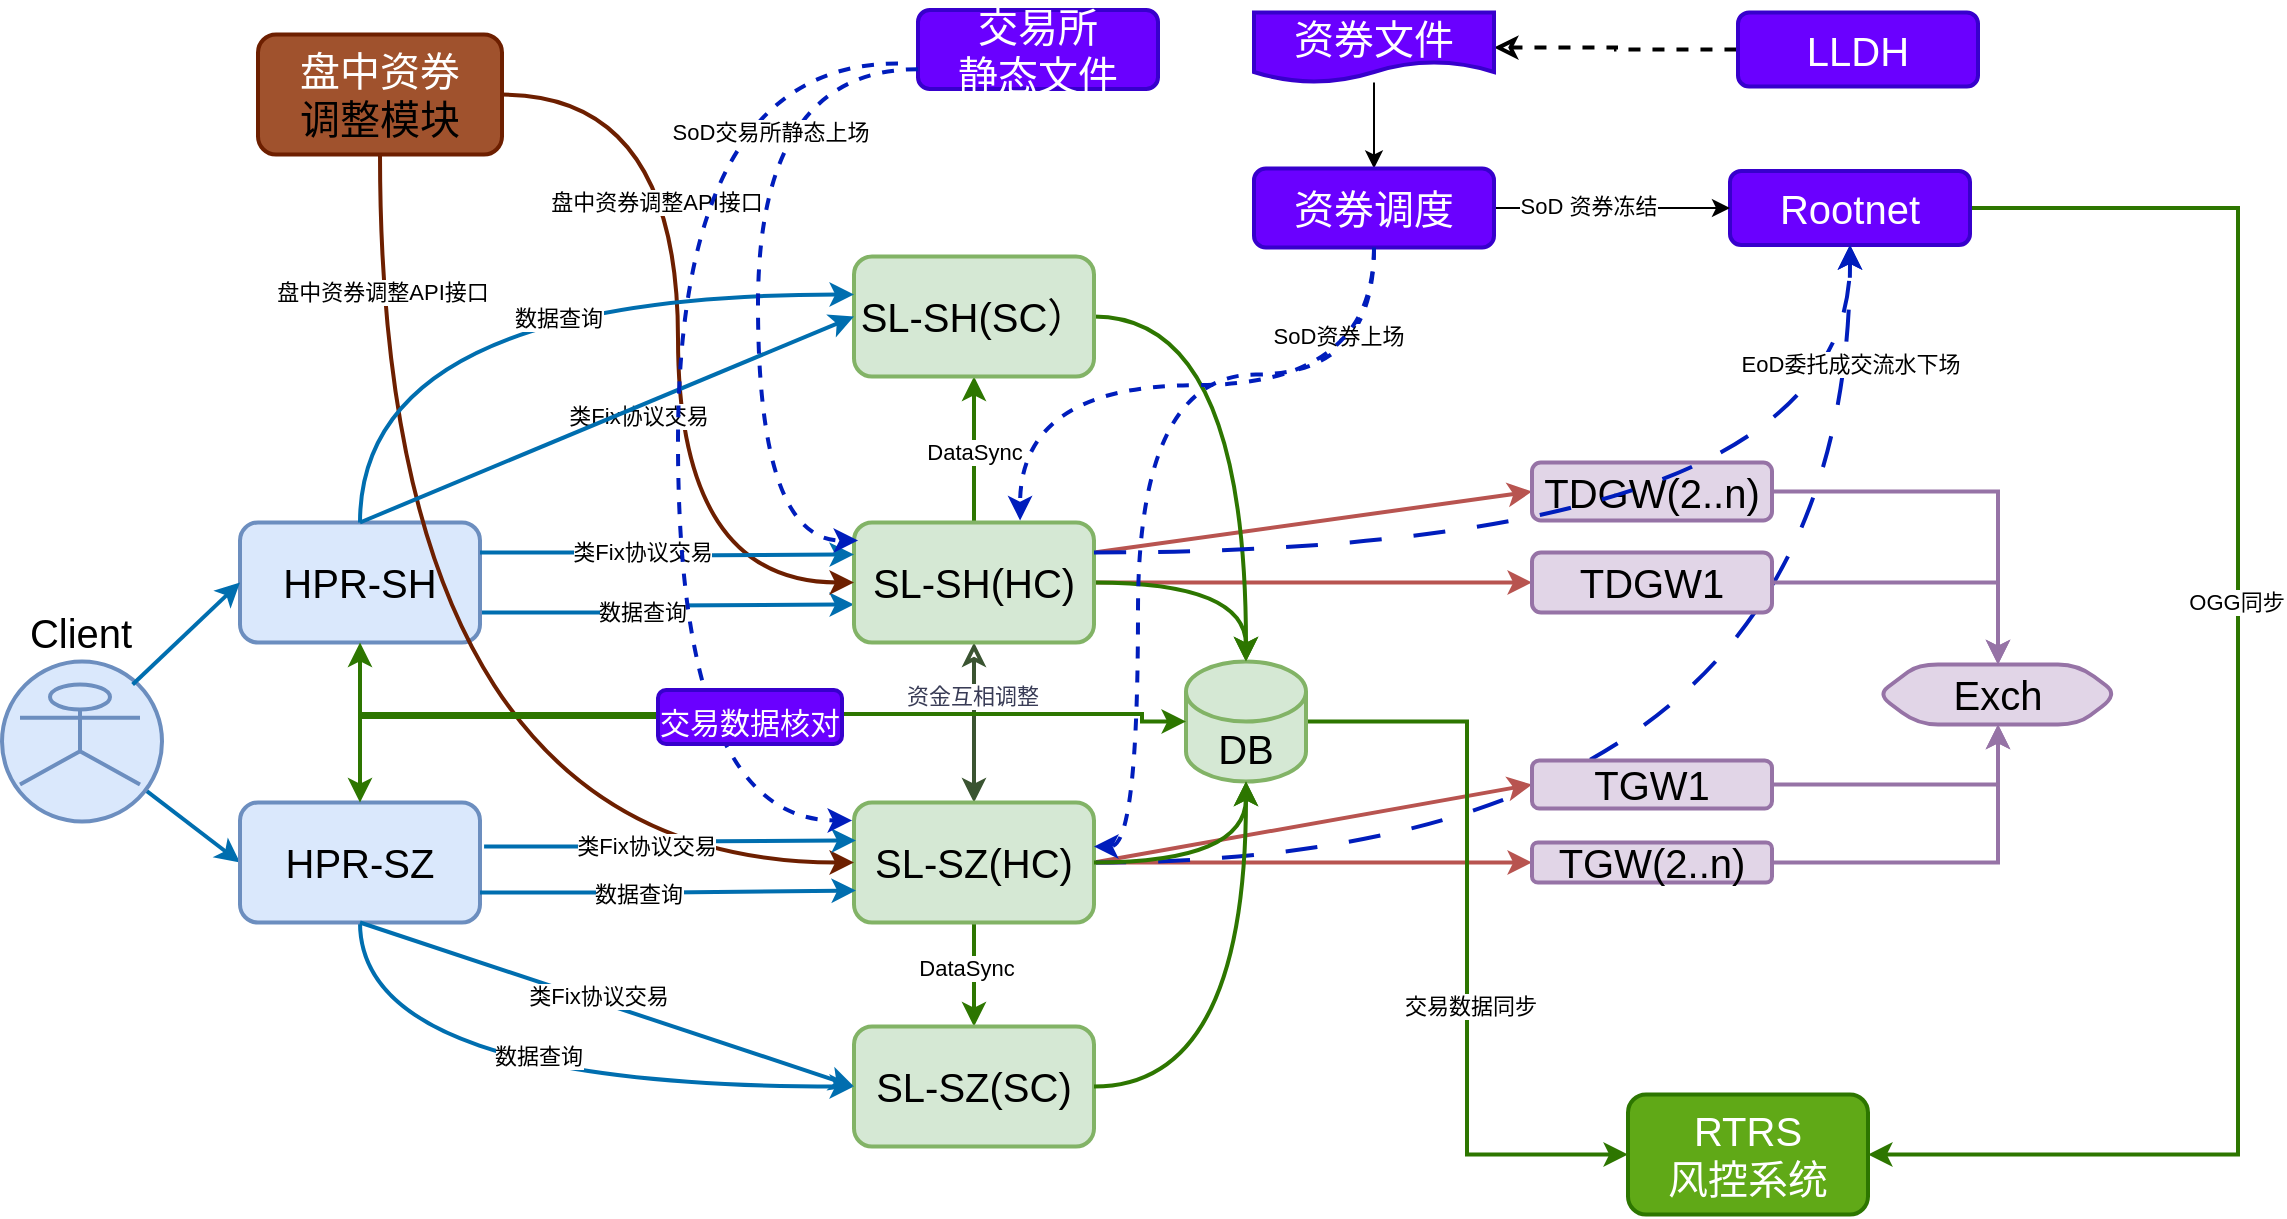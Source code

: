 <mxfile version="27.1.4">
  <diagram name="第 3 页" id="JQE3b3XVvgM51j2w5bJz">
    <mxGraphModel dx="1426" dy="733" grid="1" gridSize="10" guides="1" tooltips="1" connect="1" arrows="1" fold="1" page="1" pageScale="1" pageWidth="827" pageHeight="1169" math="0" shadow="0">
      <root>
        <mxCell id="0" />
        <mxCell id="1" parent="0" />
        <mxCell id="u6jnRW_ClpUP_fBk6Z5D-1" style="rounded=0;orthogonalLoop=1;jettySize=auto;html=1;entryX=0;entryY=0.5;entryDx=0;entryDy=0;strokeWidth=2;fontSize=20;labelBackgroundColor=light-dark(#288be2, #ededed);fillColor=#1ba1e2;strokeColor=#006EAF;" edge="1" parent="1" source="u6jnRW_ClpUP_fBk6Z5D-2" target="u6jnRW_ClpUP_fBk6Z5D-8">
          <mxGeometry relative="1" as="geometry" />
        </mxCell>
        <mxCell id="u6jnRW_ClpUP_fBk6Z5D-2" value="" style="ellipse;whiteSpace=wrap;html=1;aspect=fixed;strokeWidth=2;fontSize=20;fillColor=#dae8fc;strokeColor=#6c8ebf;" vertex="1" parent="1">
          <mxGeometry x="40" y="365.75" width="80" height="80" as="geometry" />
        </mxCell>
        <mxCell id="u6jnRW_ClpUP_fBk6Z5D-3" value="" style="edgeStyle=orthogonalEdgeStyle;rounded=0;orthogonalLoop=1;jettySize=auto;html=1;strokeWidth=2;fontSize=20;exitX=1;exitY=0.75;exitDx=0;exitDy=0;labelBackgroundColor=light-dark(#288be2, #ededed);fillColor=#1ba1e2;strokeColor=#006EAF;" edge="1" parent="1" source="u6jnRW_ClpUP_fBk6Z5D-6">
          <mxGeometry relative="1" as="geometry">
            <mxPoint x="345" y="337.25" as="sourcePoint" />
            <mxPoint x="466" y="337.25" as="targetPoint" />
          </mxGeometry>
        </mxCell>
        <mxCell id="u6jnRW_ClpUP_fBk6Z5D-4" value="&lt;span style=&quot;color: rgba(0, 0, 0, 0); font-family: monospace; font-size: 0px; text-align: start; background-color: rgb(236, 236, 236);&quot;&gt;%3CmxGraphModel%3E%3Croot%3E%3CmxCell%20id%3D%220%22%2F%3E%3CmxCell%20id%3D%221%22%20parent%3D%220%22%2F%3E%3CmxCell%20id%3D%222%22%20value%3D%22TCP%E4%BA%A4%E6%98%93%22%20style%3D%22edgeLabel%3Bhtml%3D1%3Balign%3Dcenter%3BverticalAlign%3Dmiddle%3Bresizable%3D0%3Bpoints%3D%5B%5D%3B%22%20vertex%3D%221%22%20connectable%3D%220%22%20parent%3D%221%22%3E%3CmxGeometry%20x%3D%22373%22%20y%3D%22399%22%20as%3D%22geometry%22%2F%3E%3C%2FmxCell%3E%3C%2Froot%3E%3C%2FmxGraphModel%3E&lt;/span&gt;" style="edgeLabel;html=1;align=center;verticalAlign=middle;resizable=0;points=[];" vertex="1" connectable="0" parent="u6jnRW_ClpUP_fBk6Z5D-3">
          <mxGeometry x="-0.141" y="2" relative="1" as="geometry">
            <mxPoint as="offset" />
          </mxGeometry>
        </mxCell>
        <mxCell id="u6jnRW_ClpUP_fBk6Z5D-5" value="数据查询" style="edgeLabel;html=1;align=center;verticalAlign=middle;resizable=0;points=[];" vertex="1" connectable="0" parent="u6jnRW_ClpUP_fBk6Z5D-3">
          <mxGeometry x="-0.24" y="1" relative="1" as="geometry">
            <mxPoint x="8" as="offset" />
          </mxGeometry>
        </mxCell>
        <mxCell id="u6jnRW_ClpUP_fBk6Z5D-6" value="&lt;font&gt;HPR-SH&lt;/font&gt;" style="rounded=1;whiteSpace=wrap;html=1;strokeWidth=2;fontSize=20;fillColor=#dae8fc;strokeColor=#6c8ebf;" vertex="1" parent="1">
          <mxGeometry x="159" y="296.25" width="120" height="60" as="geometry" />
        </mxCell>
        <mxCell id="u6jnRW_ClpUP_fBk6Z5D-7" style="edgeStyle=orthogonalEdgeStyle;rounded=0;orthogonalLoop=1;jettySize=auto;html=1;curved=1;exitX=0.5;exitY=1;exitDx=0;exitDy=0;entryX=0;entryY=0.5;entryDx=0;entryDy=0;strokeWidth=2;labelBackgroundColor=light-dark(#288be2, #ededed);fillColor=#1ba1e2;strokeColor=#006EAF;" edge="1" parent="1" source="u6jnRW_ClpUP_fBk6Z5D-8" target="u6jnRW_ClpUP_fBk6Z5D-48">
          <mxGeometry relative="1" as="geometry">
            <mxPoint x="518" y="642.25" as="targetPoint" />
          </mxGeometry>
        </mxCell>
        <mxCell id="u6jnRW_ClpUP_fBk6Z5D-8" value="&lt;font&gt;HPR-SZ&lt;/font&gt;" style="rounded=1;whiteSpace=wrap;html=1;strokeWidth=2;fontSize=20;fillColor=#dae8fc;strokeColor=#6c8ebf;" vertex="1" parent="1">
          <mxGeometry x="159" y="436.25" width="120" height="60" as="geometry" />
        </mxCell>
        <mxCell id="u6jnRW_ClpUP_fBk6Z5D-9" value="" style="edgeStyle=orthogonalEdgeStyle;rounded=0;orthogonalLoop=1;jettySize=auto;html=1;strokeWidth=2;fontSize=20;fillColor=#f8cecc;strokeColor=#b85450;" edge="1" parent="1" source="u6jnRW_ClpUP_fBk6Z5D-16" target="u6jnRW_ClpUP_fBk6Z5D-23">
          <mxGeometry relative="1" as="geometry" />
        </mxCell>
        <mxCell id="u6jnRW_ClpUP_fBk6Z5D-10" value="" style="edgeStyle=orthogonalEdgeStyle;rounded=0;orthogonalLoop=1;jettySize=auto;html=1;strokeWidth=2;fillColor=#60a917;strokeColor=#2D7600;" edge="1" parent="1" source="u6jnRW_ClpUP_fBk6Z5D-16" target="u6jnRW_ClpUP_fBk6Z5D-47">
          <mxGeometry relative="1" as="geometry" />
        </mxCell>
        <mxCell id="u6jnRW_ClpUP_fBk6Z5D-11" value="DataSync" style="edgeLabel;html=1;align=center;verticalAlign=middle;resizable=0;points=[];" vertex="1" connectable="0" parent="u6jnRW_ClpUP_fBk6Z5D-10">
          <mxGeometry x="0.125" relative="1" as="geometry">
            <mxPoint y="5" as="offset" />
          </mxGeometry>
        </mxCell>
        <mxCell id="u6jnRW_ClpUP_fBk6Z5D-12" style="rounded=0;orthogonalLoop=1;jettySize=auto;html=1;exitX=1;exitY=0.5;exitDx=0;exitDy=0;entryX=0.5;entryY=0;entryDx=0;entryDy=0;entryPerimeter=0;edgeStyle=orthogonalEdgeStyle;curved=1;strokeWidth=2;fillColor=#60a917;strokeColor=#2D7600;" edge="1" parent="1" source="u6jnRW_ClpUP_fBk6Z5D-16" target="u6jnRW_ClpUP_fBk6Z5D-36">
          <mxGeometry relative="1" as="geometry">
            <mxPoint x="628" y="362.25" as="targetPoint" />
          </mxGeometry>
        </mxCell>
        <mxCell id="u6jnRW_ClpUP_fBk6Z5D-13" style="rounded=0;orthogonalLoop=1;jettySize=auto;html=1;exitX=1;exitY=0.25;exitDx=0;exitDy=0;entryX=0;entryY=0.5;entryDx=0;entryDy=0;strokeWidth=2;fillColor=#f8cecc;strokeColor=#b85450;" edge="1" parent="1" source="u6jnRW_ClpUP_fBk6Z5D-16" target="u6jnRW_ClpUP_fBk6Z5D-69">
          <mxGeometry relative="1" as="geometry" />
        </mxCell>
        <mxCell id="u6jnRW_ClpUP_fBk6Z5D-14" style="edgeStyle=orthogonalEdgeStyle;rounded=0;orthogonalLoop=1;jettySize=auto;html=1;exitX=0.5;exitY=1;exitDx=0;exitDy=0;entryX=0.5;entryY=0;entryDx=0;entryDy=0;strokeColor=#3A5431;fontColor=#393C56;fillColor=#6d8764;strokeWidth=2;startArrow=classic;startFill=0;" edge="1" parent="1" source="u6jnRW_ClpUP_fBk6Z5D-16" target="u6jnRW_ClpUP_fBk6Z5D-21">
          <mxGeometry relative="1" as="geometry" />
        </mxCell>
        <mxCell id="u6jnRW_ClpUP_fBk6Z5D-15" value="资金互相调整" style="edgeLabel;html=1;align=center;verticalAlign=middle;resizable=0;points=[];strokeColor=#E07A5F;fontColor=#393C56;fillColor=#F2CC8F;" vertex="1" connectable="0" parent="u6jnRW_ClpUP_fBk6Z5D-14">
          <mxGeometry x="-0.35" y="-1" relative="1" as="geometry">
            <mxPoint as="offset" />
          </mxGeometry>
        </mxCell>
        <mxCell id="u6jnRW_ClpUP_fBk6Z5D-16" value="SL-SH(HC)" style="whiteSpace=wrap;html=1;rounded=1;strokeWidth=2;fontSize=20;fillColor=#d5e8d4;strokeColor=#82b366;" vertex="1" parent="1">
          <mxGeometry x="466" y="296.25" width="120" height="60" as="geometry" />
        </mxCell>
        <mxCell id="u6jnRW_ClpUP_fBk6Z5D-17" value="" style="edgeStyle=orthogonalEdgeStyle;rounded=0;orthogonalLoop=1;jettySize=auto;html=1;strokeWidth=2;fontSize=20;fillColor=#f8cecc;strokeColor=#b85450;" edge="1" parent="1" source="u6jnRW_ClpUP_fBk6Z5D-21" target="u6jnRW_ClpUP_fBk6Z5D-25">
          <mxGeometry relative="1" as="geometry" />
        </mxCell>
        <mxCell id="u6jnRW_ClpUP_fBk6Z5D-18" value="" style="edgeStyle=orthogonalEdgeStyle;rounded=0;orthogonalLoop=1;jettySize=auto;html=1;strokeWidth=2;fillColor=#60a917;strokeColor=#2D7600;" edge="1" parent="1" source="u6jnRW_ClpUP_fBk6Z5D-21" target="u6jnRW_ClpUP_fBk6Z5D-48">
          <mxGeometry relative="1" as="geometry" />
        </mxCell>
        <mxCell id="u6jnRW_ClpUP_fBk6Z5D-19" style="rounded=0;orthogonalLoop=1;jettySize=auto;html=1;exitX=1;exitY=0.5;exitDx=0;exitDy=0;entryX=0;entryY=0.5;entryDx=0;entryDy=0;strokeWidth=2;fillColor=#f8cecc;strokeColor=#b85450;" edge="1" parent="1" source="u6jnRW_ClpUP_fBk6Z5D-21" target="u6jnRW_ClpUP_fBk6Z5D-71">
          <mxGeometry relative="1" as="geometry" />
        </mxCell>
        <mxCell id="u6jnRW_ClpUP_fBk6Z5D-20" style="edgeStyle=orthogonalEdgeStyle;rounded=0;orthogonalLoop=1;jettySize=auto;html=1;exitX=1;exitY=0.5;exitDx=0;exitDy=0;entryX=0.5;entryY=1;entryDx=0;entryDy=0;curved=1;dashed=1;dashPattern=8 8;strokeWidth=2;fillColor=#0050ef;strokeColor=#001DBC;" edge="1" parent="1" source="u6jnRW_ClpUP_fBk6Z5D-21" target="u6jnRW_ClpUP_fBk6Z5D-33">
          <mxGeometry relative="1" as="geometry" />
        </mxCell>
        <mxCell id="u6jnRW_ClpUP_fBk6Z5D-21" value="SL-SZ(HC)" style="whiteSpace=wrap;html=1;rounded=1;strokeWidth=2;fontSize=20;fillColor=#d5e8d4;strokeColor=#82b366;" vertex="1" parent="1">
          <mxGeometry x="466" y="436.25" width="120" height="60" as="geometry" />
        </mxCell>
        <mxCell id="u6jnRW_ClpUP_fBk6Z5D-22" value="" style="edgeStyle=orthogonalEdgeStyle;rounded=0;orthogonalLoop=1;jettySize=auto;html=1;entryX=0.5;entryY=0;entryDx=0;entryDy=0;strokeWidth=2;fontSize=20;fillColor=#e1d5e7;strokeColor=#9673a6;" edge="1" parent="1" source="u6jnRW_ClpUP_fBk6Z5D-23" target="u6jnRW_ClpUP_fBk6Z5D-26">
          <mxGeometry relative="1" as="geometry" />
        </mxCell>
        <mxCell id="u6jnRW_ClpUP_fBk6Z5D-23" value="TDGW1" style="whiteSpace=wrap;html=1;rounded=1;strokeWidth=2;fontSize=20;fillColor=#e1d5e7;strokeColor=#9673a6;" vertex="1" parent="1">
          <mxGeometry x="805" y="311.25" width="120" height="30" as="geometry" />
        </mxCell>
        <mxCell id="u6jnRW_ClpUP_fBk6Z5D-24" style="edgeStyle=orthogonalEdgeStyle;rounded=0;orthogonalLoop=1;jettySize=auto;html=1;entryX=0.5;entryY=1;entryDx=0;entryDy=0;strokeWidth=2;fontSize=20;fillColor=#e1d5e7;strokeColor=#9673a6;" edge="1" parent="1" source="u6jnRW_ClpUP_fBk6Z5D-25" target="u6jnRW_ClpUP_fBk6Z5D-26">
          <mxGeometry relative="1" as="geometry" />
        </mxCell>
        <mxCell id="u6jnRW_ClpUP_fBk6Z5D-25" value="TGW(2..n)" style="whiteSpace=wrap;html=1;rounded=1;strokeWidth=2;fontSize=20;fillColor=#e1d5e7;strokeColor=#9673a6;" vertex="1" parent="1">
          <mxGeometry x="805" y="456.25" width="120" height="20" as="geometry" />
        </mxCell>
        <mxCell id="u6jnRW_ClpUP_fBk6Z5D-26" value="Exch" style="shape=hexagon;perimeter=hexagonPerimeter2;whiteSpace=wrap;html=1;fixedSize=1;rounded=1;strokeWidth=2;fontSize=20;fillColor=#e1d5e7;strokeColor=#9673a6;" vertex="1" parent="1">
          <mxGeometry x="978" y="367.25" width="120" height="30" as="geometry" />
        </mxCell>
        <mxCell id="u6jnRW_ClpUP_fBk6Z5D-27" value="" style="edgeStyle=orthogonalEdgeStyle;rounded=0;orthogonalLoop=1;jettySize=auto;html=1;strokeWidth=2;fontSize=20;startArrow=classic;startFill=0;endArrow=none;dashed=1;" edge="1" parent="1" source="u6jnRW_ClpUP_fBk6Z5D-29" target="u6jnRW_ClpUP_fBk6Z5D-30">
          <mxGeometry relative="1" as="geometry" />
        </mxCell>
        <mxCell id="u6jnRW_ClpUP_fBk6Z5D-28" value="" style="edgeStyle=orthogonalEdgeStyle;rounded=0;orthogonalLoop=1;jettySize=auto;html=1;" edge="1" parent="1" source="u6jnRW_ClpUP_fBk6Z5D-29" target="u6jnRW_ClpUP_fBk6Z5D-65">
          <mxGeometry relative="1" as="geometry" />
        </mxCell>
        <mxCell id="u6jnRW_ClpUP_fBk6Z5D-29" value="资券文件" style="shape=document;whiteSpace=wrap;html=1;boundedLbl=1;rounded=1;strokeWidth=2;fontSize=20;fillColor=#6a00ff;fontColor=#ffffff;strokeColor=#3700CC;" vertex="1" parent="1">
          <mxGeometry x="666" y="41.25" width="120" height="35" as="geometry" />
        </mxCell>
        <mxCell id="u6jnRW_ClpUP_fBk6Z5D-30" value="LLDH" style="whiteSpace=wrap;html=1;rounded=1;strokeWidth=2;fontSize=20;fillColor=#6a00ff;fontColor=#ffffff;strokeColor=#3700CC;" vertex="1" parent="1">
          <mxGeometry x="908" y="41.25" width="120" height="37" as="geometry" />
        </mxCell>
        <mxCell id="u6jnRW_ClpUP_fBk6Z5D-31" style="edgeStyle=orthogonalEdgeStyle;rounded=0;orthogonalLoop=1;jettySize=auto;html=1;entryX=1;entryY=0.5;entryDx=0;entryDy=0;exitX=1;exitY=0.5;exitDx=0;exitDy=0;strokeWidth=2;fillColor=#60a917;strokeColor=#2D7600;" edge="1" parent="1" source="u6jnRW_ClpUP_fBk6Z5D-33" target="u6jnRW_ClpUP_fBk6Z5D-39">
          <mxGeometry relative="1" as="geometry">
            <Array as="points">
              <mxPoint x="1158" y="139.25" />
              <mxPoint x="1158" y="612.25" />
            </Array>
          </mxGeometry>
        </mxCell>
        <mxCell id="u6jnRW_ClpUP_fBk6Z5D-32" value="OGG同步" style="edgeLabel;html=1;align=center;verticalAlign=middle;resizable=0;points=[];" vertex="1" connectable="0" parent="u6jnRW_ClpUP_fBk6Z5D-31">
          <mxGeometry x="-0.166" y="-1" relative="1" as="geometry">
            <mxPoint as="offset" />
          </mxGeometry>
        </mxCell>
        <mxCell id="u6jnRW_ClpUP_fBk6Z5D-33" value="Rootnet" style="whiteSpace=wrap;html=1;rounded=1;strokeWidth=2;fontSize=20;fillColor=#6a00ff;fontColor=#ffffff;strokeColor=#3700CC;" vertex="1" parent="1">
          <mxGeometry x="904" y="120.5" width="120" height="37" as="geometry" />
        </mxCell>
        <mxCell id="u6jnRW_ClpUP_fBk6Z5D-34" style="edgeStyle=orthogonalEdgeStyle;rounded=0;orthogonalLoop=1;jettySize=auto;html=1;entryX=0;entryY=0.5;entryDx=0;entryDy=0;exitX=1;exitY=0.5;exitDx=0;exitDy=0;exitPerimeter=0;strokeWidth=2;fillColor=#60a917;strokeColor=#2D7600;" edge="1" parent="1" source="u6jnRW_ClpUP_fBk6Z5D-36" target="u6jnRW_ClpUP_fBk6Z5D-39">
          <mxGeometry relative="1" as="geometry" />
        </mxCell>
        <mxCell id="u6jnRW_ClpUP_fBk6Z5D-35" value="交易数据同步" style="edgeLabel;html=1;align=center;verticalAlign=middle;resizable=0;points=[];" vertex="1" connectable="0" parent="u6jnRW_ClpUP_fBk6Z5D-34">
          <mxGeometry x="0.178" y="1" relative="1" as="geometry">
            <mxPoint as="offset" />
          </mxGeometry>
        </mxCell>
        <mxCell id="u6jnRW_ClpUP_fBk6Z5D-36" value="DB" style="shape=cylinder3;whiteSpace=wrap;html=1;boundedLbl=1;backgroundOutline=1;size=15;strokeWidth=2;fontSize=20;fillColor=#d5e8d4;strokeColor=#82b366;" vertex="1" parent="1">
          <mxGeometry x="632" y="365.75" width="60" height="60" as="geometry" />
        </mxCell>
        <mxCell id="u6jnRW_ClpUP_fBk6Z5D-37" style="rounded=0;orthogonalLoop=1;jettySize=auto;html=1;entryX=0;entryY=0.5;entryDx=0;entryDy=0;strokeWidth=2;fontSize=20;labelBackgroundColor=light-dark(#288be2, #ededed);fillColor=#1ba1e2;strokeColor=#006EAF;" edge="1" parent="1" source="u6jnRW_ClpUP_fBk6Z5D-38" target="u6jnRW_ClpUP_fBk6Z5D-6">
          <mxGeometry relative="1" as="geometry" />
        </mxCell>
        <mxCell id="u6jnRW_ClpUP_fBk6Z5D-38" value="" style="whiteSpace=wrap;html=1;rounded=1;shape=umlActor;verticalLabelPosition=bottom;verticalAlign=top;outlineConnect=0;strokeWidth=2;fontSize=20;fillColor=#dae8fc;strokeColor=#6c8ebf;" vertex="1" parent="1">
          <mxGeometry x="49" y="377.25" width="60" height="50" as="geometry" />
        </mxCell>
        <mxCell id="u6jnRW_ClpUP_fBk6Z5D-39" value="RTRS&lt;div&gt;风控系统&lt;/div&gt;" style="whiteSpace=wrap;html=1;rounded=1;strokeWidth=2;fontSize=20;fillColor=#60a917;fontColor=#ffffff;strokeColor=#2D7600;" vertex="1" parent="1">
          <mxGeometry x="853" y="582.25" width="120" height="60" as="geometry" />
        </mxCell>
        <mxCell id="u6jnRW_ClpUP_fBk6Z5D-40" value="Client" style="text;html=1;align=center;verticalAlign=middle;resizable=0;points=[];autosize=1;strokeColor=none;fillColor=none;fontSize=20;" vertex="1" parent="1">
          <mxGeometry x="44" y="330.75" width="70" height="40" as="geometry" />
        </mxCell>
        <mxCell id="u6jnRW_ClpUP_fBk6Z5D-41" style="edgeStyle=orthogonalEdgeStyle;rounded=0;orthogonalLoop=1;jettySize=auto;html=1;entryX=0;entryY=0.5;entryDx=0;entryDy=0;curved=1;strokeWidth=2;fillColor=#a0522d;strokeColor=#6D1F00;" edge="1" parent="1" source="u6jnRW_ClpUP_fBk6Z5D-45" target="u6jnRW_ClpUP_fBk6Z5D-16">
          <mxGeometry relative="1" as="geometry" />
        </mxCell>
        <mxCell id="u6jnRW_ClpUP_fBk6Z5D-42" value="盘中资券调整API接口" style="edgeLabel;html=1;align=center;verticalAlign=middle;resizable=0;points=[];" vertex="1" connectable="0" parent="u6jnRW_ClpUP_fBk6Z5D-41">
          <mxGeometry x="-0.329" y="-11" relative="1" as="geometry">
            <mxPoint as="offset" />
          </mxGeometry>
        </mxCell>
        <mxCell id="u6jnRW_ClpUP_fBk6Z5D-43" style="edgeStyle=orthogonalEdgeStyle;rounded=0;orthogonalLoop=1;jettySize=auto;html=1;exitX=0.5;exitY=1;exitDx=0;exitDy=0;entryX=0;entryY=0.5;entryDx=0;entryDy=0;curved=1;strokeWidth=2;fillColor=#a0522d;strokeColor=#6D1F00;" edge="1" parent="1" source="u6jnRW_ClpUP_fBk6Z5D-45" target="u6jnRW_ClpUP_fBk6Z5D-21">
          <mxGeometry relative="1" as="geometry" />
        </mxCell>
        <mxCell id="u6jnRW_ClpUP_fBk6Z5D-44" value="盘中资券调整API接口" style="edgeLabel;html=1;align=center;verticalAlign=middle;resizable=0;points=[];" vertex="1" connectable="0" parent="u6jnRW_ClpUP_fBk6Z5D-43">
          <mxGeometry x="-0.77" y="1" relative="1" as="geometry">
            <mxPoint as="offset" />
          </mxGeometry>
        </mxCell>
        <mxCell id="u6jnRW_ClpUP_fBk6Z5D-45" value="盘中资券&lt;div&gt;&lt;span style=&quot;background-color: transparent; color: light-dark(rgb(0, 0, 0), rgb(255, 255, 255));&quot;&gt;调整&lt;/span&gt;&lt;span style=&quot;background-color: transparent; color: light-dark(rgb(0, 0, 0), rgb(255, 255, 255));&quot;&gt;模块&lt;/span&gt;&lt;/div&gt;" style="whiteSpace=wrap;html=1;fontSize=20;rounded=1;strokeWidth=2;fillColor=#a0522d;fontColor=#ffffff;strokeColor=#6D1F00;" vertex="1" parent="1">
          <mxGeometry x="168" y="52.25" width="122" height="60" as="geometry" />
        </mxCell>
        <mxCell id="u6jnRW_ClpUP_fBk6Z5D-46" style="edgeStyle=orthogonalEdgeStyle;rounded=0;orthogonalLoop=1;jettySize=auto;html=1;entryX=0.5;entryY=0;entryDx=0;entryDy=0;entryPerimeter=0;curved=1;strokeWidth=2;fillColor=#60a917;strokeColor=#2D7600;" edge="1" parent="1" source="u6jnRW_ClpUP_fBk6Z5D-47" target="u6jnRW_ClpUP_fBk6Z5D-36">
          <mxGeometry relative="1" as="geometry">
            <mxPoint x="668" y="362.25" as="targetPoint" />
          </mxGeometry>
        </mxCell>
        <mxCell id="u6jnRW_ClpUP_fBk6Z5D-47" value="SL-SH(SC）" style="whiteSpace=wrap;html=1;rounded=1;strokeWidth=2;fontSize=20;fillColor=#d5e8d4;strokeColor=#82b366;" vertex="1" parent="1">
          <mxGeometry x="466" y="163.25" width="120" height="60" as="geometry" />
        </mxCell>
        <mxCell id="u6jnRW_ClpUP_fBk6Z5D-48" value="SL-SZ(SC)" style="whiteSpace=wrap;html=1;rounded=1;strokeWidth=2;fontSize=20;fillColor=#d5e8d4;strokeColor=#82b366;" vertex="1" parent="1">
          <mxGeometry x="466" y="548.25" width="120" height="60" as="geometry" />
        </mxCell>
        <mxCell id="u6jnRW_ClpUP_fBk6Z5D-49" value="" style="edgeStyle=orthogonalEdgeStyle;rounded=0;orthogonalLoop=1;jettySize=auto;html=1;strokeWidth=2;fontSize=20;exitX=1;exitY=0.25;exitDx=0;exitDy=0;labelBackgroundColor=light-dark(#288be2, #ededed);fillColor=#1ba1e2;strokeColor=#006EAF;" edge="1" parent="1" source="u6jnRW_ClpUP_fBk6Z5D-6">
          <mxGeometry relative="1" as="geometry">
            <mxPoint x="345" y="312.25" as="sourcePoint" />
            <mxPoint x="466" y="312.25" as="targetPoint" />
          </mxGeometry>
        </mxCell>
        <mxCell id="u6jnRW_ClpUP_fBk6Z5D-50" value="类Fix协议交易" style="edgeLabel;html=1;align=center;verticalAlign=middle;resizable=0;points=[];labelBackgroundColor=default;" vertex="1" connectable="0" parent="u6jnRW_ClpUP_fBk6Z5D-49">
          <mxGeometry x="-0.273" y="1" relative="1" as="geometry">
            <mxPoint x="12" as="offset" />
          </mxGeometry>
        </mxCell>
        <mxCell id="u6jnRW_ClpUP_fBk6Z5D-51" value="" style="edgeStyle=orthogonalEdgeStyle;rounded=0;orthogonalLoop=1;jettySize=auto;html=1;strokeWidth=2;fontSize=20;exitX=0.5;exitY=0;exitDx=0;exitDy=0;curved=1;labelBackgroundColor=light-dark(#288be2, #ededed);fillColor=#1ba1e2;strokeColor=#006EAF;" edge="1" parent="1" source="u6jnRW_ClpUP_fBk6Z5D-6">
          <mxGeometry relative="1" as="geometry">
            <mxPoint x="345" y="182.25" as="sourcePoint" />
            <mxPoint x="466" y="182.25" as="targetPoint" />
            <Array as="points">
              <mxPoint x="219" y="182.25" />
            </Array>
          </mxGeometry>
        </mxCell>
        <mxCell id="u6jnRW_ClpUP_fBk6Z5D-52" value="类Fix协议交易" style="edgeLabel;html=1;align=center;verticalAlign=middle;resizable=0;points=[];" vertex="1" connectable="0" parent="u6jnRW_ClpUP_fBk6Z5D-51">
          <mxGeometry x="-0.273" y="1" relative="1" as="geometry">
            <mxPoint x="122" y="61" as="offset" />
          </mxGeometry>
        </mxCell>
        <mxCell id="u6jnRW_ClpUP_fBk6Z5D-53" value="" style="endArrow=classic;html=1;rounded=0;entryX=0;entryY=0.5;entryDx=0;entryDy=0;strokeWidth=2;exitX=0.5;exitY=0;exitDx=0;exitDy=0;labelBackgroundColor=light-dark(#288be2, #ededed);fillColor=#1ba1e2;strokeColor=#006EAF;" edge="1" parent="1" source="u6jnRW_ClpUP_fBk6Z5D-6" target="u6jnRW_ClpUP_fBk6Z5D-47">
          <mxGeometry width="50" height="50" relative="1" as="geometry">
            <mxPoint x="288" y="292.25" as="sourcePoint" />
            <mxPoint x="466" y="182.25" as="targetPoint" />
          </mxGeometry>
        </mxCell>
        <mxCell id="u6jnRW_ClpUP_fBk6Z5D-54" value="" style="edgeStyle=orthogonalEdgeStyle;rounded=0;orthogonalLoop=1;jettySize=auto;html=1;strokeWidth=2;fontSize=20;exitX=1;exitY=0.75;exitDx=0;exitDy=0;labelBackgroundColor=light-dark(#288be2, #ededed);fillColor=#1ba1e2;strokeColor=#006EAF;" edge="1" parent="1" source="u6jnRW_ClpUP_fBk6Z5D-8">
          <mxGeometry relative="1" as="geometry">
            <mxPoint x="346" y="480.25" as="sourcePoint" />
            <mxPoint x="467" y="480.25" as="targetPoint" />
          </mxGeometry>
        </mxCell>
        <mxCell id="u6jnRW_ClpUP_fBk6Z5D-55" value="&lt;span style=&quot;color: rgba(0, 0, 0, 0); font-family: monospace; font-size: 0px; text-align: start; background-color: rgb(236, 236, 236);&quot;&gt;%3CmxGraphModel%3E%3Croot%3E%3CmxCell%20id%3D%220%22%2F%3E%3CmxCell%20id%3D%221%22%20parent%3D%220%22%2F%3E%3CmxCell%20id%3D%222%22%20value%3D%22TCP%E4%BA%A4%E6%98%93%22%20style%3D%22edgeLabel%3Bhtml%3D1%3Balign%3Dcenter%3BverticalAlign%3Dmiddle%3Bresizable%3D0%3Bpoints%3D%5B%5D%3B%22%20vertex%3D%221%22%20connectable%3D%220%22%20parent%3D%221%22%3E%3CmxGeometry%20x%3D%22373%22%20y%3D%22399%22%20as%3D%22geometry%22%2F%3E%3C%2FmxCell%3E%3C%2Froot%3E%3C%2FmxGraphModel%3E&lt;/span&gt;" style="edgeLabel;html=1;align=center;verticalAlign=middle;resizable=0;points=[];" vertex="1" connectable="0" parent="u6jnRW_ClpUP_fBk6Z5D-54">
          <mxGeometry x="-0.141" y="2" relative="1" as="geometry">
            <mxPoint as="offset" />
          </mxGeometry>
        </mxCell>
        <mxCell id="u6jnRW_ClpUP_fBk6Z5D-56" value="" style="edgeStyle=orthogonalEdgeStyle;rounded=0;orthogonalLoop=1;jettySize=auto;html=1;strokeWidth=2;fontSize=20;exitX=1.017;exitY=0.367;exitDx=0;exitDy=0;exitPerimeter=0;labelBackgroundColor=light-dark(#288be2, #ededed);fillColor=#1ba1e2;strokeColor=#006EAF;" edge="1" parent="1" source="u6jnRW_ClpUP_fBk6Z5D-8">
          <mxGeometry relative="1" as="geometry">
            <mxPoint x="346" y="455.25" as="sourcePoint" />
            <mxPoint x="467" y="455.25" as="targetPoint" />
          </mxGeometry>
        </mxCell>
        <mxCell id="u6jnRW_ClpUP_fBk6Z5D-57" value="类Fix协议交易" style="edgeLabel;html=1;align=center;verticalAlign=middle;resizable=0;points=[];" vertex="1" connectable="0" parent="u6jnRW_ClpUP_fBk6Z5D-56">
          <mxGeometry x="-0.273" y="1" relative="1" as="geometry">
            <mxPoint x="12" as="offset" />
          </mxGeometry>
        </mxCell>
        <mxCell id="u6jnRW_ClpUP_fBk6Z5D-58" value="" style="endArrow=classic;html=1;rounded=0;entryX=0;entryY=0.5;entryDx=0;entryDy=0;strokeWidth=2;exitX=0.5;exitY=1;exitDx=0;exitDy=0;labelBackgroundColor=light-dark(#288be2, #ededed);fillColor=#1ba1e2;strokeColor=#006EAF;" edge="1" parent="1" source="u6jnRW_ClpUP_fBk6Z5D-8" target="u6jnRW_ClpUP_fBk6Z5D-48">
          <mxGeometry width="50" height="50" relative="1" as="geometry">
            <mxPoint x="285" y="716.25" as="sourcePoint" />
            <mxPoint x="466" y="606.25" as="targetPoint" />
          </mxGeometry>
        </mxCell>
        <mxCell id="u6jnRW_ClpUP_fBk6Z5D-59" value="DataSync" style="edgeLabel;html=1;align=center;verticalAlign=middle;resizable=0;points=[];" vertex="1" connectable="0" parent="1">
          <mxGeometry x="522" y="518.25" as="geometry" />
        </mxCell>
        <mxCell id="u6jnRW_ClpUP_fBk6Z5D-60" style="rounded=0;orthogonalLoop=1;jettySize=auto;html=1;exitX=1;exitY=0.5;exitDx=0;exitDy=0;entryX=0.5;entryY=1;entryDx=0;entryDy=0;entryPerimeter=0;edgeStyle=orthogonalEdgeStyle;curved=1;strokeWidth=2;fillColor=#60a917;strokeColor=#2D7600;" edge="1" parent="1" source="u6jnRW_ClpUP_fBk6Z5D-21" target="u6jnRW_ClpUP_fBk6Z5D-36">
          <mxGeometry relative="1" as="geometry" />
        </mxCell>
        <mxCell id="u6jnRW_ClpUP_fBk6Z5D-61" value="" style="edgeStyle=orthogonalEdgeStyle;rounded=0;orthogonalLoop=1;jettySize=auto;html=1;" edge="1" parent="1" source="u6jnRW_ClpUP_fBk6Z5D-65" target="u6jnRW_ClpUP_fBk6Z5D-33">
          <mxGeometry relative="1" as="geometry" />
        </mxCell>
        <mxCell id="u6jnRW_ClpUP_fBk6Z5D-62" value="SoD 资券冻结" style="edgeLabel;html=1;align=center;verticalAlign=middle;resizable=0;points=[];" vertex="1" connectable="0" parent="u6jnRW_ClpUP_fBk6Z5D-61">
          <mxGeometry x="-0.203" y="1" relative="1" as="geometry">
            <mxPoint as="offset" />
          </mxGeometry>
        </mxCell>
        <mxCell id="u6jnRW_ClpUP_fBk6Z5D-63" style="edgeStyle=orthogonalEdgeStyle;rounded=0;orthogonalLoop=1;jettySize=auto;html=1;entryX=1;entryY=0.15;entryDx=0;entryDy=0;curved=1;entryPerimeter=0;dashed=1;strokeWidth=2;exitX=0.5;exitY=1;exitDx=0;exitDy=0;fillColor=#0050ef;strokeColor=#001DBC;" edge="1" parent="1" source="u6jnRW_ClpUP_fBk6Z5D-65">
          <mxGeometry relative="1" as="geometry">
            <mxPoint x="666" y="222.05" as="sourcePoint" />
            <mxPoint x="586" y="458.25" as="targetPoint" />
            <Array as="points">
              <mxPoint x="726" y="222.25" />
              <mxPoint x="608" y="222.25" />
              <mxPoint x="608" y="458.25" />
            </Array>
          </mxGeometry>
        </mxCell>
        <mxCell id="u6jnRW_ClpUP_fBk6Z5D-64" value="SoD资券上场" style="edgeLabel;html=1;align=center;verticalAlign=middle;resizable=0;points=[];" vertex="1" connectable="0" parent="u6jnRW_ClpUP_fBk6Z5D-63">
          <mxGeometry x="-0.252" y="6" relative="1" as="geometry">
            <mxPoint x="83" y="-26" as="offset" />
          </mxGeometry>
        </mxCell>
        <mxCell id="u6jnRW_ClpUP_fBk6Z5D-65" value="资券调度" style="whiteSpace=wrap;html=1;fontSize=20;rounded=1;strokeWidth=2;fillColor=#6a00ff;fontColor=#ffffff;strokeColor=#3700CC;" vertex="1" parent="1">
          <mxGeometry x="666" y="119.25" width="120" height="39.5" as="geometry" />
        </mxCell>
        <mxCell id="u6jnRW_ClpUP_fBk6Z5D-66" value="" style="ellipse;whiteSpace=wrap;html=1;align=center;aspect=fixed;fillColor=none;strokeColor=none;resizable=0;perimeter=centerPerimeter;rotatable=0;allowArrows=0;points=[];outlineConnect=1;" vertex="1" parent="1">
          <mxGeometry x="432" y="102.25" width="10" height="10" as="geometry" />
        </mxCell>
        <mxCell id="u6jnRW_ClpUP_fBk6Z5D-67" style="edgeStyle=orthogonalEdgeStyle;rounded=0;orthogonalLoop=1;jettySize=auto;html=1;entryX=0.692;entryY=-0.017;entryDx=0;entryDy=0;curved=1;entryPerimeter=0;exitX=0.5;exitY=1;exitDx=0;exitDy=0;dashed=1;strokeWidth=2;fillColor=#0050ef;strokeColor=#001DBC;" edge="1" parent="1" source="u6jnRW_ClpUP_fBk6Z5D-65" target="u6jnRW_ClpUP_fBk6Z5D-16">
          <mxGeometry relative="1" as="geometry">
            <mxPoint x="668" y="212.25" as="sourcePoint" />
            <mxPoint x="688" y="518.25" as="targetPoint" />
          </mxGeometry>
        </mxCell>
        <mxCell id="u6jnRW_ClpUP_fBk6Z5D-68" style="edgeStyle=orthogonalEdgeStyle;rounded=0;orthogonalLoop=1;jettySize=auto;html=1;entryX=0.5;entryY=0;entryDx=0;entryDy=0;fillColor=#e1d5e7;strokeColor=#9673a6;strokeWidth=2;" edge="1" parent="1" source="u6jnRW_ClpUP_fBk6Z5D-69" target="u6jnRW_ClpUP_fBk6Z5D-26">
          <mxGeometry relative="1" as="geometry" />
        </mxCell>
        <mxCell id="u6jnRW_ClpUP_fBk6Z5D-69" value="TDGW(2..n)" style="whiteSpace=wrap;html=1;rounded=1;strokeWidth=2;fontSize=20;fillColor=#e1d5e7;strokeColor=#9673a6;" vertex="1" parent="1">
          <mxGeometry x="805" y="266.25" width="120" height="29" as="geometry" />
        </mxCell>
        <mxCell id="u6jnRW_ClpUP_fBk6Z5D-70" style="edgeStyle=orthogonalEdgeStyle;rounded=0;orthogonalLoop=1;jettySize=auto;html=1;fillColor=#e1d5e7;strokeColor=#9673a6;strokeWidth=2;" edge="1" parent="1" source="u6jnRW_ClpUP_fBk6Z5D-71" target="u6jnRW_ClpUP_fBk6Z5D-26">
          <mxGeometry relative="1" as="geometry" />
        </mxCell>
        <mxCell id="u6jnRW_ClpUP_fBk6Z5D-71" value="TGW1" style="whiteSpace=wrap;html=1;rounded=1;strokeWidth=2;fontSize=20;fillColor=#e1d5e7;strokeColor=#9673a6;" vertex="1" parent="1">
          <mxGeometry x="805" y="415.25" width="120" height="24" as="geometry" />
        </mxCell>
        <mxCell id="u6jnRW_ClpUP_fBk6Z5D-72" style="edgeStyle=orthogonalEdgeStyle;rounded=0;orthogonalLoop=1;jettySize=auto;html=1;exitX=1;exitY=0.25;exitDx=0;exitDy=0;entryX=0.5;entryY=1;entryDx=0;entryDy=0;curved=1;dashed=1;dashPattern=8 8;strokeWidth=2;fillColor=#0050ef;strokeColor=#001DBC;" edge="1" parent="1" source="u6jnRW_ClpUP_fBk6Z5D-16" target="u6jnRW_ClpUP_fBk6Z5D-33">
          <mxGeometry relative="1" as="geometry" />
        </mxCell>
        <mxCell id="u6jnRW_ClpUP_fBk6Z5D-73" value="EoD委托成交流水下场" style="edgeLabel;html=1;align=center;verticalAlign=middle;resizable=0;points=[];" vertex="1" connectable="0" parent="u6jnRW_ClpUP_fBk6Z5D-72">
          <mxGeometry x="0.794" y="13" relative="1" as="geometry">
            <mxPoint x="13" y="4" as="offset" />
          </mxGeometry>
        </mxCell>
        <mxCell id="u6jnRW_ClpUP_fBk6Z5D-74" value="类Fix协议交易" style="edgeLabel;html=1;align=center;verticalAlign=middle;resizable=0;points=[];" vertex="1" connectable="0" parent="1">
          <mxGeometry x="338" y="532.25" as="geometry" />
        </mxCell>
        <mxCell id="u6jnRW_ClpUP_fBk6Z5D-75" style="edgeStyle=orthogonalEdgeStyle;rounded=0;orthogonalLoop=1;jettySize=auto;html=1;entryX=0.5;entryY=1;entryDx=0;entryDy=0;entryPerimeter=0;curved=1;strokeWidth=2;fillColor=#60a917;strokeColor=#2D7600;" edge="1" parent="1" source="u6jnRW_ClpUP_fBk6Z5D-48" target="u6jnRW_ClpUP_fBk6Z5D-36">
          <mxGeometry relative="1" as="geometry" />
        </mxCell>
        <mxCell id="u6jnRW_ClpUP_fBk6Z5D-76" value="" style="edgeStyle=orthogonalEdgeStyle;rounded=0;orthogonalLoop=1;jettySize=auto;html=1;strokeWidth=2;fillColor=#60a917;strokeColor=#2D7600;exitX=0;exitY=0.5;exitDx=0;exitDy=0;exitPerimeter=0;entryX=0.5;entryY=1;entryDx=0;entryDy=0;startArrow=classic;startFill=1;" edge="1" parent="1" source="u6jnRW_ClpUP_fBk6Z5D-36" target="u6jnRW_ClpUP_fBk6Z5D-6">
          <mxGeometry relative="1" as="geometry">
            <mxPoint x="478" y="425.25" as="sourcePoint" />
            <mxPoint x="478" y="352.25" as="targetPoint" />
            <Array as="points">
              <mxPoint x="610" y="396" />
              <mxPoint x="610" y="392" />
              <mxPoint x="219" y="392" />
            </Array>
          </mxGeometry>
        </mxCell>
        <mxCell id="u6jnRW_ClpUP_fBk6Z5D-77" value="" style="edgeStyle=orthogonalEdgeStyle;rounded=0;orthogonalLoop=1;jettySize=auto;html=1;strokeWidth=2;fillColor=#60a917;strokeColor=#2D7600;entryX=0.5;entryY=0;entryDx=0;entryDy=0;" edge="1" parent="1" target="u6jnRW_ClpUP_fBk6Z5D-8" source="u6jnRW_ClpUP_fBk6Z5D-88">
          <mxGeometry relative="1" as="geometry">
            <mxPoint x="631" y="392.25" as="sourcePoint" />
            <mxPoint x="218" y="392.25" as="targetPoint" />
          </mxGeometry>
        </mxCell>
        <mxCell id="u6jnRW_ClpUP_fBk6Z5D-80" value="交易所&lt;div&gt;静态文件&lt;/div&gt;" style="whiteSpace=wrap;html=1;fontSize=20;rounded=1;strokeWidth=2;fillColor=#6a00ff;fontColor=#ffffff;strokeColor=#3700CC;" vertex="1" parent="1">
          <mxGeometry x="498" y="40" width="120" height="39.5" as="geometry" />
        </mxCell>
        <mxCell id="u6jnRW_ClpUP_fBk6Z5D-81" style="edgeStyle=orthogonalEdgeStyle;rounded=0;orthogonalLoop=1;jettySize=auto;html=1;entryX=0.017;entryY=0.15;entryDx=0;entryDy=0;curved=1;exitX=0;exitY=0.75;exitDx=0;exitDy=0;dashed=1;strokeWidth=2;fillColor=#0050ef;strokeColor=#001DBC;entryPerimeter=0;" edge="1" parent="1" source="u6jnRW_ClpUP_fBk6Z5D-80" target="u6jnRW_ClpUP_fBk6Z5D-16">
          <mxGeometry relative="1" as="geometry">
            <mxPoint x="575" y="79.5" as="sourcePoint" />
            <mxPoint x="398" y="215.5" as="targetPoint" />
            <Array as="points">
              <mxPoint x="418" y="69.25" />
              <mxPoint x="418" y="305.25" />
            </Array>
          </mxGeometry>
        </mxCell>
        <mxCell id="u6jnRW_ClpUP_fBk6Z5D-82" style="edgeStyle=orthogonalEdgeStyle;rounded=0;orthogonalLoop=1;jettySize=auto;html=1;entryX=-0.008;entryY=0.15;entryDx=0;entryDy=0;curved=1;exitX=0;exitY=0.75;exitDx=0;exitDy=0;dashed=1;strokeWidth=2;fillColor=#0050ef;strokeColor=#001DBC;entryPerimeter=0;" edge="1" parent="1" target="u6jnRW_ClpUP_fBk6Z5D-21">
          <mxGeometry relative="1" as="geometry">
            <mxPoint x="488" y="66.75" as="sourcePoint" />
            <mxPoint x="456" y="445.75" as="targetPoint" />
            <Array as="points">
              <mxPoint x="378" y="67.25" />
              <mxPoint x="378" y="446.25" />
            </Array>
          </mxGeometry>
        </mxCell>
        <mxCell id="u6jnRW_ClpUP_fBk6Z5D-83" value="SoD交易所静态上场" style="edgeLabel;html=1;align=center;verticalAlign=middle;resizable=0;points=[];" connectable="0" vertex="1" parent="1">
          <mxGeometry x="418" y="92.25" as="geometry">
            <mxPoint x="6" y="8" as="offset" />
          </mxGeometry>
        </mxCell>
        <mxCell id="u6jnRW_ClpUP_fBk6Z5D-84" value="数据查询" style="edgeLabel;html=1;align=center;verticalAlign=middle;resizable=0;points=[];" vertex="1" connectable="0" parent="1">
          <mxGeometry x="318" y="193.25" as="geometry" />
        </mxCell>
        <mxCell id="u6jnRW_ClpUP_fBk6Z5D-85" value="数据查询" style="edgeLabel;html=1;align=center;verticalAlign=middle;resizable=0;points=[];" vertex="1" connectable="0" parent="1">
          <mxGeometry x="358" y="481.25" as="geometry" />
        </mxCell>
        <mxCell id="u6jnRW_ClpUP_fBk6Z5D-86" value="数据查询" style="edgeLabel;html=1;align=center;verticalAlign=middle;resizable=0;points=[];" vertex="1" connectable="0" parent="1">
          <mxGeometry x="308" y="562.25" as="geometry" />
        </mxCell>
        <mxCell id="u6jnRW_ClpUP_fBk6Z5D-88" value="&lt;font style=&quot;font-size: 15px;&quot;&gt;交易数据核对&lt;/font&gt;" style="whiteSpace=wrap;html=1;rounded=1;strokeWidth=2;fontSize=20;fillColor=#6a00ff;fontColor=#ffffff;strokeColor=#3700CC;" vertex="1" parent="1">
          <mxGeometry x="368" y="380" width="92" height="27" as="geometry" />
        </mxCell>
      </root>
    </mxGraphModel>
  </diagram>
</mxfile>

